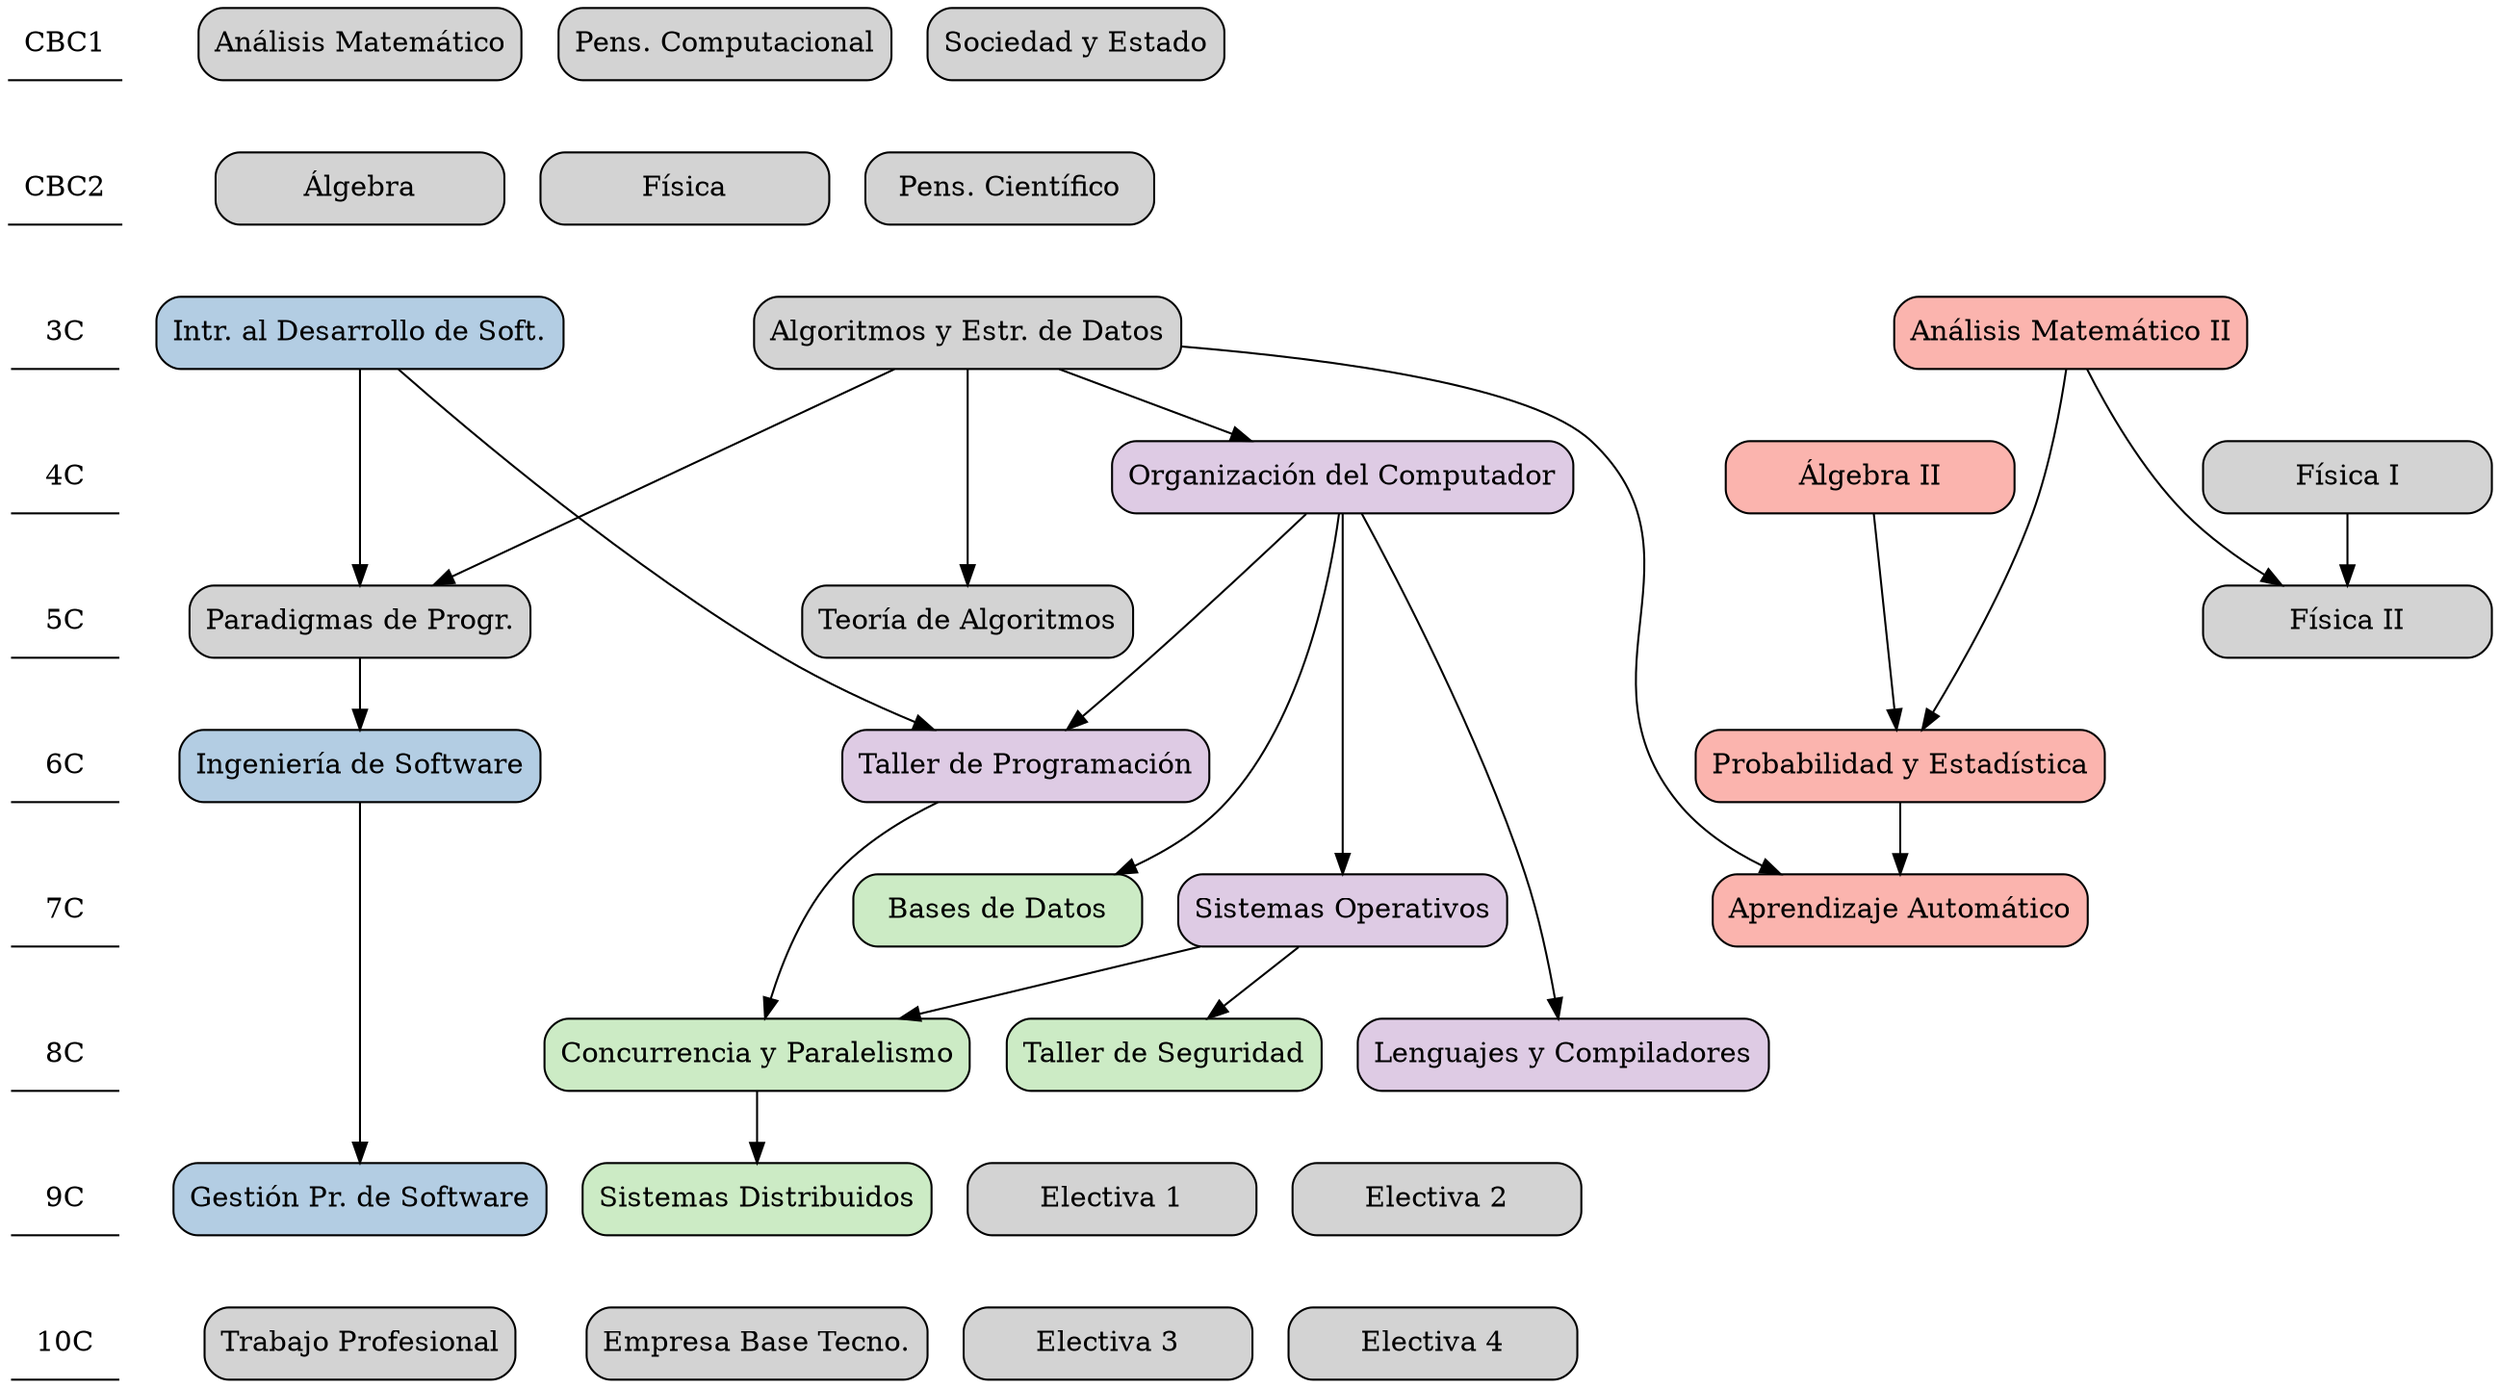 digraph {
    # grilla vertical de cuatrimestres
    node[shape=underline]
    "CBC1" -> "CBC2" -> "3C" -> "4C" -> "5C" -> "6C" -> "7C" -> "8C" -> "9C" -> "10C" [style=invis]

    # lista de materias
    node [shape=box, style="rounded,filled", width=2, colorscheme=pastel14]
    am1[label="Análisis Matemático"]
    alg1[label="Álgebra"]
    pco[label="Pens. Computacional"]
    sye[label="Sociedad y Estado"]
    fis[label="Física"]
    pci[label="Pens. Científico"]

    am2[label="Análisis Matemático II", fillcolor=1, group=1]
    alg2[label="Álgebra II", fillcolor=1, group=1]
    aye[label="Algoritmos y Estr. de Datos", group=al]
    ids[label="Intr. al Desarrollo de Soft.", fillcolor=2, group=2]
    is[label="Ingeniería de Software", fillcolor=2, group=2]
    gs[label="Gestión Pr. de Software", fillcolor=2, group=2]
    par[label="Paradigmas de Progr.", group=2]
    tda[label="Teoría de Algoritmos", group=al]
    fi1[label="Física I", group=f]
    fi2[label="Física II", group=f]
    org[label="Organización del Computador", fillcolor=4, group=4]
    tal[label="Taller de Programación", fillcolor=4, group=4]
    lyc[label="Lenguajes y Compiladores", fillcolor=4, group=4]
    so[label="Sistemas Operativos", fillcolor=4, group=4]
    pro[label="Probabilidad y Estadística", fillcolor=1, group=1]
    ml[label="Aprendizaje Automático", fillcolor=1, group=1]
    bd[label="Bases de Datos", fillcolor=3, group=3]
    seg[label="Taller de Seguridad", fillcolor=3, group=3]
    con[label="Concurrencia y Paralelismo", fillcolor=3, group=3]
    dis[label="Sistemas Distribuidos", fillcolor=3, group=3]

    e1[label="Electiva 1"]
    e2[label="Electiva 2"]
    e3[label="Electiva 3"]
    e4[label="Electiva 4"]
    tp[label="Trabajo Profesional"]
    emp[label="Empresa Base Tecno."]

    # distribucion por cuatrimestre
    {rank = same; "CBC1"; am1;  sye; pco;}
    {rank = same; "CBC2"; alg1;  fis; pci;}
    {rank = same; "3C"; am2;  aye; ids;}
    {rank = same; "4C"; alg2; fi1; org;}
    {rank = same; "5C"; fi2; par; tda;}
    {rank = same; "6C"; pro; tal; is;}
    {rank = same; "7C"; so;bd; ml;}
    {rank = same; "8C"; lyc; con;seg;}
    {rank = same; "9C"; dis; gs; e1; e2}
    {rank = same; "10C"; emp; tp; e3; e4}

    # correlatividades
    aye ->  org -> so -> con -> dis
    org -> tal -> con
    ids ->  par -> is -> gs
    aye ->  par
    aye ->  tda
    aye ->  ml
    ids ->  tal
    am2 ->  pro
    am2 ->  fi2
    alg2 -> pro -> ml 
    org ->  lyc
    org ->  bd
    fi1 ->  fi2
    so  ->  seg
    

    # estas son solo para mantener la disposicion
    am1 -> alg1 -> ids [style=invis]
    gs -> tp [style=invis]
    dis -> emp [style=invis]
}

digraph {
    # grilla vertical de cuatrimestres
    node[shape=underline]
    "CBC1" -> "CBC2" -> "3C" -> "4C" -> "5C" -> "6C" -> "7C" -> "8C" -> "9C" -> "10C" [style=invis]

    # lista de materias
    node [shape=box, style="rounded,filled", width=2, colorscheme=pastel14]
    am1[label="Análisis Matemático"]
    alg1[label="Álgebra"]
    pco[label="Pens. Computacional"]
    sye[label="Sociedad y Estado"]
    fis[label="Física"]
    pci[label="Pens. Científico"]

    am2[label="Análisis Matemático II", fillcolor=1, group=1]
    alg2[label="Álgebra II", fillcolor=1, group=1]
    aye[label="Algoritmos y Estr. de Datos", group=al]
    ids[label="Intr. al Desarrollo Soft.", fillcolor=2, group=2]
    is[label="Ingeniería de Software", fillcolor=2, group=2]
    gs[label="Gestión Pr. de Software", fillcolor=2, group=2]
    par[label="Paradigmas de Prog.", group=2]
    tda[label="Teoría de Algoritmos", group=al]
    fi1[label="Física I", group=f]
    fi2[label="Física II", group=f]
    org[label="Organización del Computador", fillcolor=4, group=4]
    tal[label="Taller de Programación", fillcolor=4, group=4]
    lyc[label="Lenguajes y Compiladores", fillcolor=4, group=4]
    so[label="Sistemas Operativos", fillcolor=4, group=4]
    pro[label="Probabilidad y Estadística", fillcolor=1, group=1]
    ml[label="Aprendizaje Automático", fillcolor=1, group=1]
    bd[label="Bases de Datos", fillcolor=3, group=3]
    seg[label="Taller de Seguridad", fillcolor=3, group=3]
    con[label="Concurrencia y Paralelismo", fillcolor=3, group=3]
    dis[label="Sistemas Distribuidos", fillcolor=3, group=3]

    e1[label="Electiva 1"]
    e2[label="Electiva 2"]
    e3[label="Electiva 3"]
    e4[label="Electiva 4"]
    tp[label="Trabajo Profesional"]
    emp[label="Empresa Base Tecno."]

    # distribucion por cuatrimestre
    {rank = same; "CBC1"; am1;  sye; pco;}
    {rank = same; "CBC2"; alg1;  fis; pci;}
    {rank = same; "3C"; am2;  aye; ids;}
    {rank = same; "4C"; alg2; fi1; org;}
    {rank = same; "5C"; fi2; par; tda;}
    {rank = same; "6C"; pro; tal; bd;}
    {rank = same; "7C"; so; is; ml;}
    {rank = same; "8C"; lyc; con;seg;}
    {rank = same; "9C"; dis; gs; e1; e2}
    {rank = same; "10C"; emp; tp; e3; e4}

    # correlatividades
    aye ->  org -> so -> con -> dis
    org -> tal -> con
    ids ->  par -> is -> gs
    aye ->  par
    aye ->  tda
    ids ->  tal
    am2 ->  pro
    am2 ->  fi2
    alg2 -> pro -> ml 
    org ->  lyc
    org ->  bd -> ml
    fi1 ->  fi2
    so  ->  seg
    

    # estas son solo para mantener la disposicion
    am1 -> alg1 -> ids [style=invis]
    gs -> tp [style=invis]
    dis -> emp [style=invis]
}
